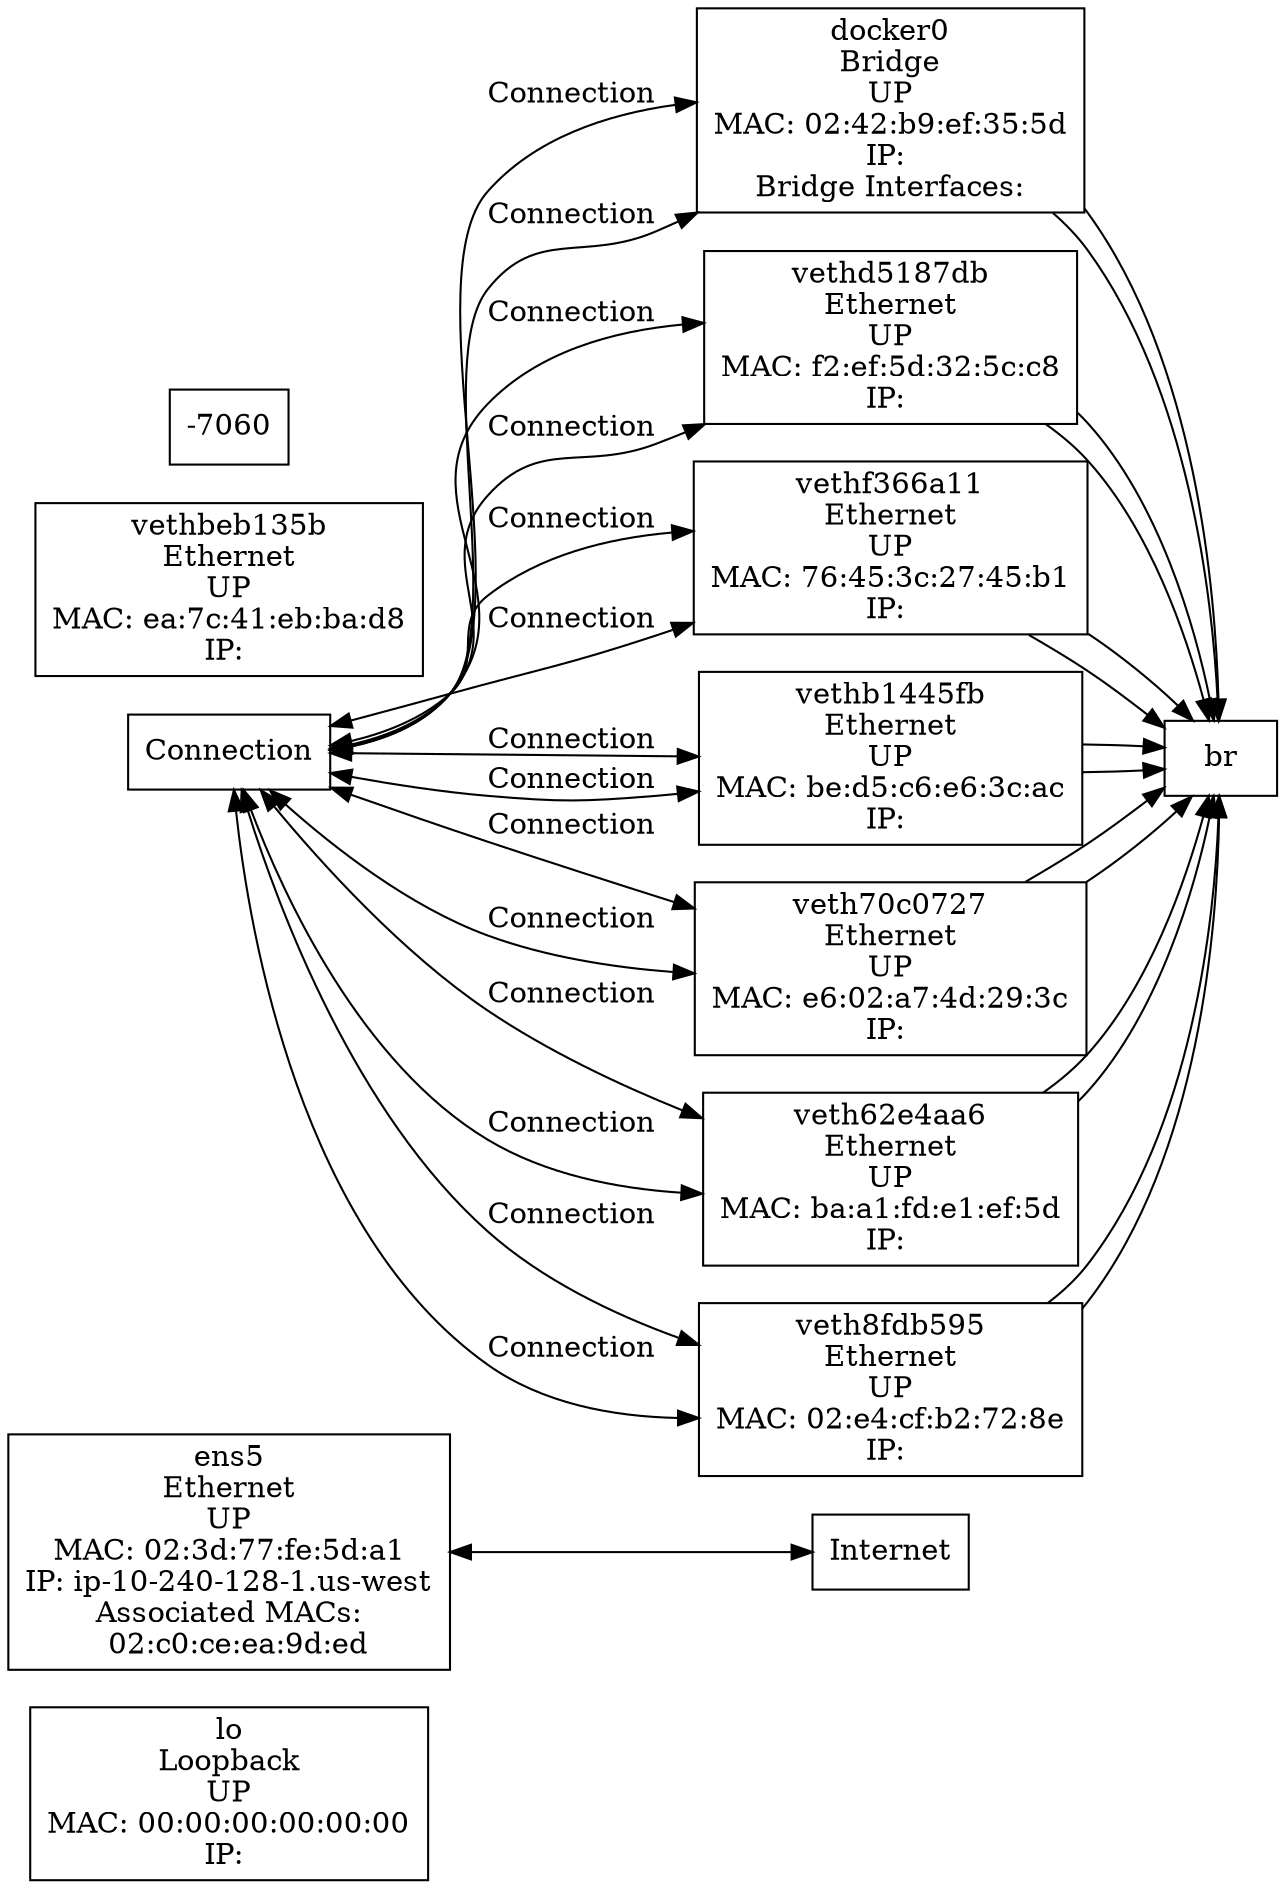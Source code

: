 digraph network_topology {
    rankdir=LR;
    node [shape=box];

    lo [label="lo\nLoopback\nUP\nMAC: 00:00:00:00:00:00\nIP: "];
    ens5 [label="ens5\nEthernet\nUP\nMAC: 02:3d:77:fe:5d:a1\nIP: ip-10-240-128-1.us-west\nAssociated MACs:\n  02:c0:ce:ea:9d:ed"];
    docker0 [label="docker0\nBridge\nUP\nMAC: 02:42:b9:ef:35:5d\nIP: \nBridge Interfaces:"];
    vethbeb135b [label="vethbeb135b\nEthernet\nUP\nMAC: ea:7c:41:eb:ba:d8\nIP: "];
    vethd5187db [label="vethd5187db\nEthernet\nUP\nMAC: f2:ef:5d:32:5c:c8\nIP: "];
    br-7060b668b2aa [label="br-7060b668b2aa\nBridge\nUP\nMAC: 02:42:d0:16:f9:30\nIP: \nBridge Interfaces:\n  veth62e4aa6\n  veth70c0727\n  veth8fdb595\n  vethb1445fb\n  vethf366a11\n  docker0\n  vethd5187db"];
    vethf366a11 [label="vethf366a11\nEthernet\nUP\nMAC: 76:45:3c:27:45:b1\nIP: "];
    vethb1445fb [label="vethb1445fb\nEthernet\nUP\nMAC: be:d5:c6:e6:3c:ac\nIP: "];
    veth70c0727 [label="veth70c0727\nEthernet\nUP\nMAC: e6:02:a7:4d:29:3c\nIP: "];
    veth62e4aa6 [label="veth62e4aa6\nEthernet\nUP\nMAC: ba:a1:fd:e1:ef:5d\nIP: "];
    veth8fdb595 [label="veth8fdb595\nEthernet\nUP\nMAC: 02:e4:cf:b2:72:8e\nIP: "];

    // Connections
    docker0 -> br-7060b668b2aa [dir=both, label="Connection"];
    docker0 -> br-7060b668b2aa [dir=both, label="Connection"];
    vethd5187db -> br-7060b668b2aa [dir=both, label="Connection"];
    vethd5187db -> br-7060b668b2aa [dir=both, label="Connection"];
    br-7060b668b2aa -> veth62e4aa6 [dir=both, label="Connection"];
    br-7060b668b2aa -> veth70c0727 [dir=both, label="Connection"];
    br-7060b668b2aa -> veth8fdb595 [dir=both, label="Connection"];
    br-7060b668b2aa -> vethb1445fb [dir=both, label="Connection"];
    br-7060b668b2aa -> vethf366a11 [dir=both, label="Connection"];
    br-7060b668b2aa -> docker0 [dir=both, label="Connection"];
    br-7060b668b2aa -> vethd5187db [dir=both, label="Connection"];
    br-7060b668b2aa -> veth62e4aa6 [dir=both, label="Connection"];
    br-7060b668b2aa -> veth70c0727 [dir=both, label="Connection"];
    br-7060b668b2aa -> veth8fdb595 [dir=both, label="Connection"];
    br-7060b668b2aa -> vethb1445fb [dir=both, label="Connection"];
    br-7060b668b2aa -> vethf366a11 [dir=both, label="Connection"];
    br-7060b668b2aa -> docker0 [dir=both, label="Connection"];
    br-7060b668b2aa -> vethd5187db [dir=both, label="Connection"];
    vethf366a11 -> br-7060b668b2aa [dir=both, label="Connection"];
    vethf366a11 -> br-7060b668b2aa [dir=both, label="Connection"];
    vethb1445fb -> br-7060b668b2aa [dir=both, label="Connection"];
    vethb1445fb -> br-7060b668b2aa [dir=both, label="Connection"];
    veth70c0727 -> br-7060b668b2aa [dir=both, label="Connection"];
    veth70c0727 -> br-7060b668b2aa [dir=both, label="Connection"];
    veth62e4aa6 -> br-7060b668b2aa [dir=both, label="Connection"];
    veth62e4aa6 -> br-7060b668b2aa [dir=both, label="Connection"];
    veth8fdb595 -> br-7060b668b2aa [dir=both, label="Connection"];
    veth8fdb595 -> br-7060b668b2aa [dir=both, label="Connection"];

    // External network connection
    internet [shape=cloud, label="Internet"];
    ens5 -> internet [dir=both];
}
